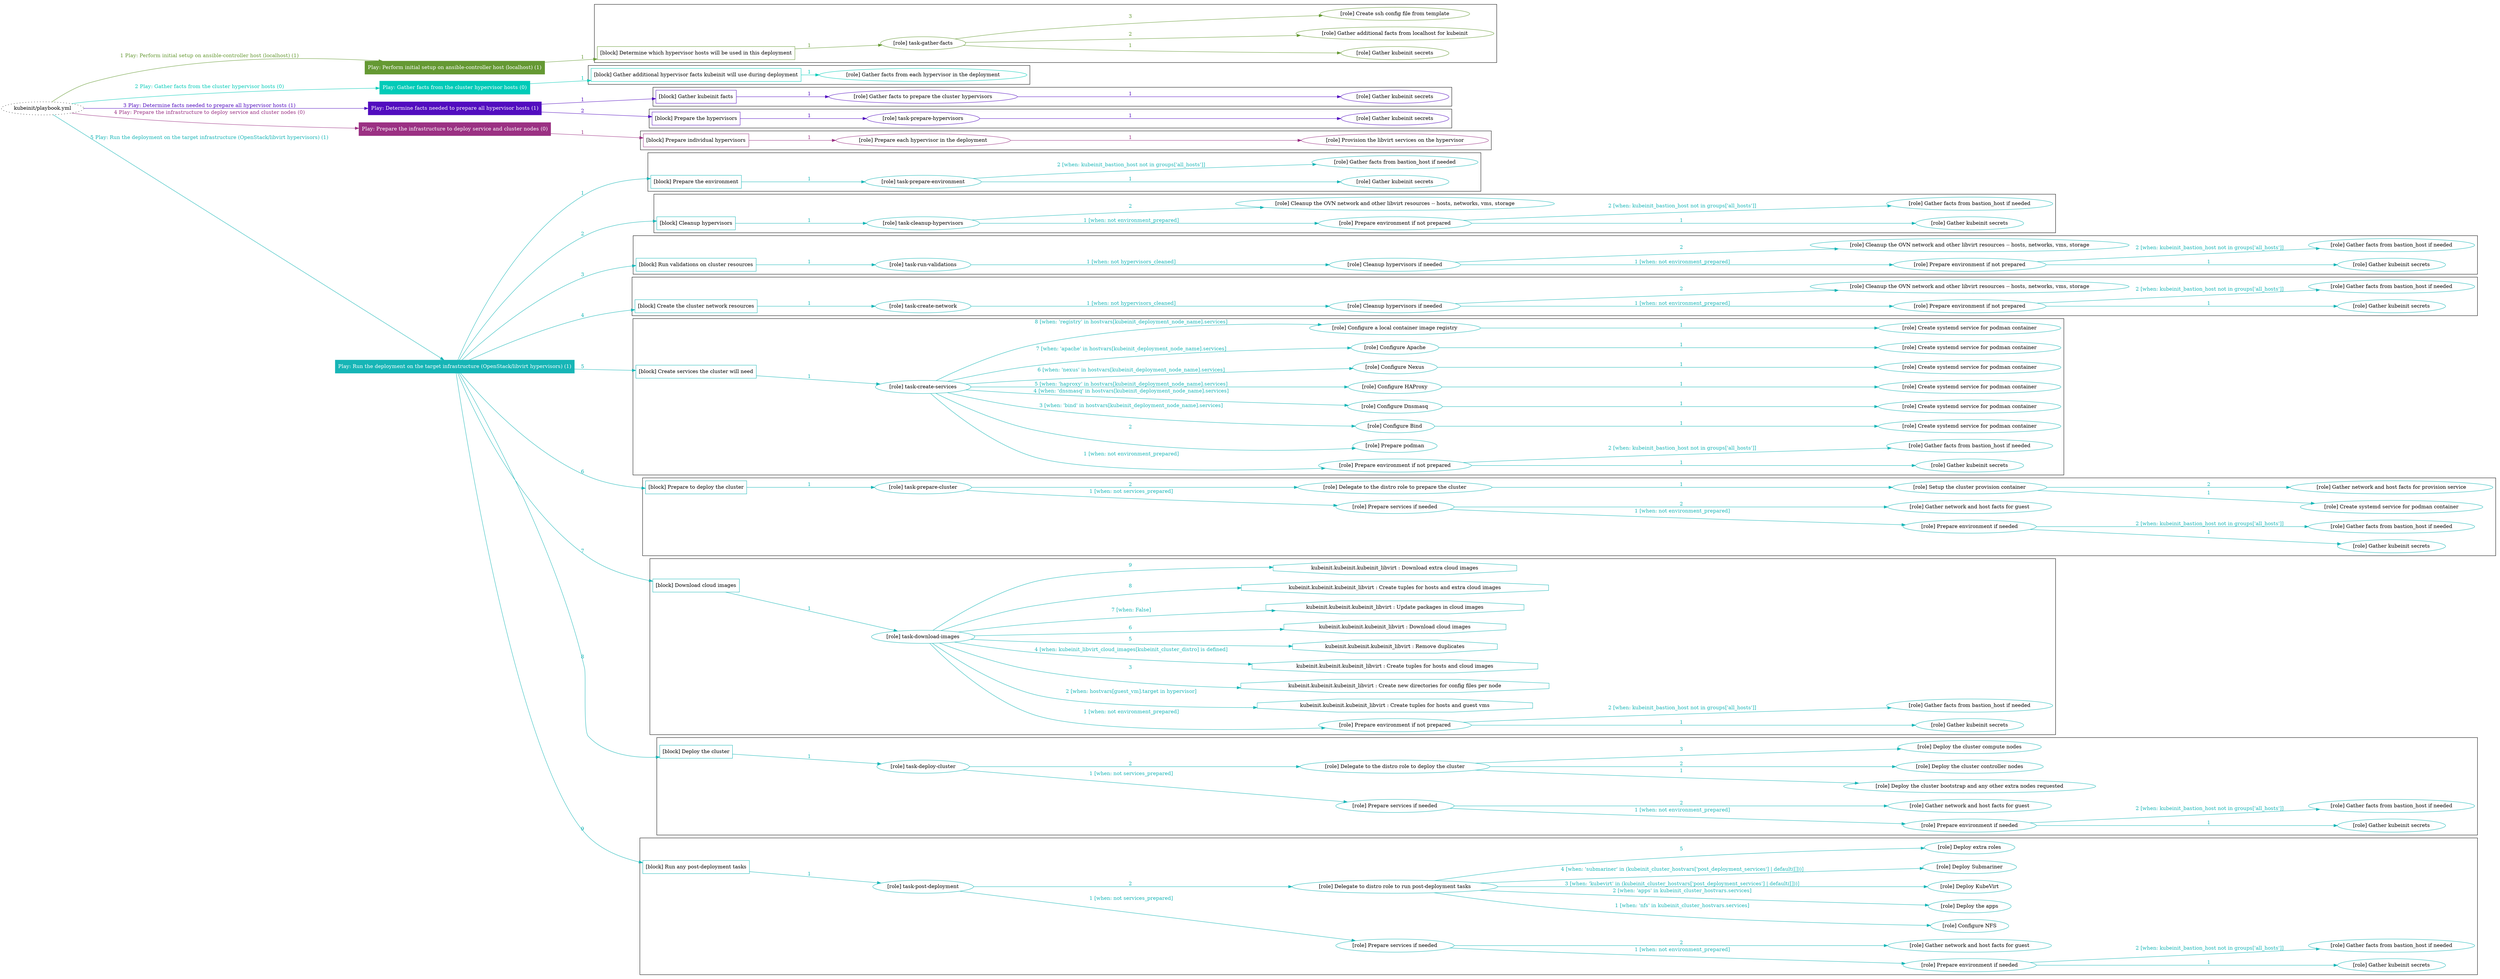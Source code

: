 digraph {
	graph [concentrate=true ordering=in rankdir=LR ratio=fill]
	edge [esep=5 sep=10]
	"kubeinit/playbook.yml" [URL="/home/runner/work/kubeinit/kubeinit/kubeinit/playbook.yml" id=playbook_29629e7f style=dotted]
	"kubeinit/playbook.yml" -> play_0d21a6cb [label="1 Play: Perform initial setup on ansible-controller host (localhost) (1)" color="#659933" fontcolor="#659933" id=edge_play_0d21a6cb labeltooltip="1 Play: Perform initial setup on ansible-controller host (localhost) (1)" tooltip="1 Play: Perform initial setup on ansible-controller host (localhost) (1)"]
	subgraph "Play: Perform initial setup on ansible-controller host (localhost) (1)" {
		play_0d21a6cb [label="Play: Perform initial setup on ansible-controller host (localhost) (1)" URL="/home/runner/work/kubeinit/kubeinit/kubeinit/playbook.yml" color="#659933" fontcolor="#ffffff" id=play_0d21a6cb shape=box style=filled tooltip=localhost]
		play_0d21a6cb -> block_92d5f995 [label=1 color="#659933" fontcolor="#659933" id=edge_block_92d5f995 labeltooltip=1 tooltip=1]
		subgraph cluster_block_92d5f995 {
			block_92d5f995 [label="[block] Determine which hypervisor hosts will be used in this deployment" URL="/home/runner/work/kubeinit/kubeinit/kubeinit/playbook.yml" color="#659933" id=block_92d5f995 labeltooltip="Determine which hypervisor hosts will be used in this deployment" shape=box tooltip="Determine which hypervisor hosts will be used in this deployment"]
			block_92d5f995 -> role_3c54712b [label="1 " color="#659933" fontcolor="#659933" id=edge_role_3c54712b labeltooltip="1 " tooltip="1 "]
			subgraph "task-gather-facts" {
				role_3c54712b [label="[role] task-gather-facts" URL="/home/runner/work/kubeinit/kubeinit/kubeinit/playbook.yml" color="#659933" id=role_3c54712b tooltip="task-gather-facts"]
				role_3c54712b -> role_e9216f87 [label="1 " color="#659933" fontcolor="#659933" id=edge_role_e9216f87 labeltooltip="1 " tooltip="1 "]
				subgraph "Gather kubeinit secrets" {
					role_e9216f87 [label="[role] Gather kubeinit secrets" URL="/home/runner/.ansible/collections/ansible_collections/kubeinit/kubeinit/roles/kubeinit_prepare/tasks/build_hypervisors_group.yml" color="#659933" id=role_e9216f87 tooltip="Gather kubeinit secrets"]
				}
				role_3c54712b -> role_a9526a7c [label="2 " color="#659933" fontcolor="#659933" id=edge_role_a9526a7c labeltooltip="2 " tooltip="2 "]
				subgraph "Gather additional facts from localhost for kubeinit" {
					role_a9526a7c [label="[role] Gather additional facts from localhost for kubeinit" URL="/home/runner/.ansible/collections/ansible_collections/kubeinit/kubeinit/roles/kubeinit_prepare/tasks/build_hypervisors_group.yml" color="#659933" id=role_a9526a7c tooltip="Gather additional facts from localhost for kubeinit"]
				}
				role_3c54712b -> role_539d806d [label="3 " color="#659933" fontcolor="#659933" id=edge_role_539d806d labeltooltip="3 " tooltip="3 "]
				subgraph "Create ssh config file from template" {
					role_539d806d [label="[role] Create ssh config file from template" URL="/home/runner/.ansible/collections/ansible_collections/kubeinit/kubeinit/roles/kubeinit_prepare/tasks/build_hypervisors_group.yml" color="#659933" id=role_539d806d tooltip="Create ssh config file from template"]
				}
			}
		}
	}
	"kubeinit/playbook.yml" -> play_e5ffdd87 [label="2 Play: Gather facts from the cluster hypervisor hosts (0)" color="#01cbb8" fontcolor="#01cbb8" id=edge_play_e5ffdd87 labeltooltip="2 Play: Gather facts from the cluster hypervisor hosts (0)" tooltip="2 Play: Gather facts from the cluster hypervisor hosts (0)"]
	subgraph "Play: Gather facts from the cluster hypervisor hosts (0)" {
		play_e5ffdd87 [label="Play: Gather facts from the cluster hypervisor hosts (0)" URL="/home/runner/work/kubeinit/kubeinit/kubeinit/playbook.yml" color="#01cbb8" fontcolor="#ffffff" id=play_e5ffdd87 shape=box style=filled tooltip="Play: Gather facts from the cluster hypervisor hosts (0)"]
		play_e5ffdd87 -> block_e1f89e70 [label=1 color="#01cbb8" fontcolor="#01cbb8" id=edge_block_e1f89e70 labeltooltip=1 tooltip=1]
		subgraph cluster_block_e1f89e70 {
			block_e1f89e70 [label="[block] Gather additional hypervisor facts kubeinit will use during deployment" URL="/home/runner/work/kubeinit/kubeinit/kubeinit/playbook.yml" color="#01cbb8" id=block_e1f89e70 labeltooltip="Gather additional hypervisor facts kubeinit will use during deployment" shape=box tooltip="Gather additional hypervisor facts kubeinit will use during deployment"]
			block_e1f89e70 -> role_598d7cc1 [label="1 " color="#01cbb8" fontcolor="#01cbb8" id=edge_role_598d7cc1 labeltooltip="1 " tooltip="1 "]
			subgraph "Gather facts from each hypervisor in the deployment" {
				role_598d7cc1 [label="[role] Gather facts from each hypervisor in the deployment" URL="/home/runner/work/kubeinit/kubeinit/kubeinit/playbook.yml" color="#01cbb8" id=role_598d7cc1 tooltip="Gather facts from each hypervisor in the deployment"]
			}
		}
	}
	"kubeinit/playbook.yml" -> play_f1ed30e7 [label="3 Play: Determine facts needed to prepare all hypervisor hosts (1)" color="#520dbf" fontcolor="#520dbf" id=edge_play_f1ed30e7 labeltooltip="3 Play: Determine facts needed to prepare all hypervisor hosts (1)" tooltip="3 Play: Determine facts needed to prepare all hypervisor hosts (1)"]
	subgraph "Play: Determine facts needed to prepare all hypervisor hosts (1)" {
		play_f1ed30e7 [label="Play: Determine facts needed to prepare all hypervisor hosts (1)" URL="/home/runner/work/kubeinit/kubeinit/kubeinit/playbook.yml" color="#520dbf" fontcolor="#ffffff" id=play_f1ed30e7 shape=box style=filled tooltip=localhost]
		play_f1ed30e7 -> block_8c74726a [label=1 color="#520dbf" fontcolor="#520dbf" id=edge_block_8c74726a labeltooltip=1 tooltip=1]
		subgraph cluster_block_8c74726a {
			block_8c74726a [label="[block] Gather kubeinit facts" URL="/home/runner/work/kubeinit/kubeinit/kubeinit/playbook.yml" color="#520dbf" id=block_8c74726a labeltooltip="Gather kubeinit facts" shape=box tooltip="Gather kubeinit facts"]
			block_8c74726a -> role_33e3956c [label="1 " color="#520dbf" fontcolor="#520dbf" id=edge_role_33e3956c labeltooltip="1 " tooltip="1 "]
			subgraph "Gather facts to prepare the cluster hypervisors" {
				role_33e3956c [label="[role] Gather facts to prepare the cluster hypervisors" URL="/home/runner/work/kubeinit/kubeinit/kubeinit/playbook.yml" color="#520dbf" id=role_33e3956c tooltip="Gather facts to prepare the cluster hypervisors"]
				role_33e3956c -> role_c76a01bf [label="1 " color="#520dbf" fontcolor="#520dbf" id=edge_role_c76a01bf labeltooltip="1 " tooltip="1 "]
				subgraph "Gather kubeinit secrets" {
					role_c76a01bf [label="[role] Gather kubeinit secrets" URL="/home/runner/.ansible/collections/ansible_collections/kubeinit/kubeinit/roles/kubeinit_prepare/tasks/gather_kubeinit_facts.yml" color="#520dbf" id=role_c76a01bf tooltip="Gather kubeinit secrets"]
				}
			}
		}
		play_f1ed30e7 -> block_58efc336 [label=2 color="#520dbf" fontcolor="#520dbf" id=edge_block_58efc336 labeltooltip=2 tooltip=2]
		subgraph cluster_block_58efc336 {
			block_58efc336 [label="[block] Prepare the hypervisors" URL="/home/runner/work/kubeinit/kubeinit/kubeinit/playbook.yml" color="#520dbf" id=block_58efc336 labeltooltip="Prepare the hypervisors" shape=box tooltip="Prepare the hypervisors"]
			block_58efc336 -> role_de1a248d [label="1 " color="#520dbf" fontcolor="#520dbf" id=edge_role_de1a248d labeltooltip="1 " tooltip="1 "]
			subgraph "task-prepare-hypervisors" {
				role_de1a248d [label="[role] task-prepare-hypervisors" URL="/home/runner/work/kubeinit/kubeinit/kubeinit/playbook.yml" color="#520dbf" id=role_de1a248d tooltip="task-prepare-hypervisors"]
				role_de1a248d -> role_f8163939 [label="1 " color="#520dbf" fontcolor="#520dbf" id=edge_role_f8163939 labeltooltip="1 " tooltip="1 "]
				subgraph "Gather kubeinit secrets" {
					role_f8163939 [label="[role] Gather kubeinit secrets" URL="/home/runner/.ansible/collections/ansible_collections/kubeinit/kubeinit/roles/kubeinit_prepare/tasks/gather_kubeinit_facts.yml" color="#520dbf" id=role_f8163939 tooltip="Gather kubeinit secrets"]
				}
			}
		}
	}
	"kubeinit/playbook.yml" -> play_dc618b41 [label="4 Play: Prepare the infrastructure to deploy service and cluster nodes (0)" color="#9b3183" fontcolor="#9b3183" id=edge_play_dc618b41 labeltooltip="4 Play: Prepare the infrastructure to deploy service and cluster nodes (0)" tooltip="4 Play: Prepare the infrastructure to deploy service and cluster nodes (0)"]
	subgraph "Play: Prepare the infrastructure to deploy service and cluster nodes (0)" {
		play_dc618b41 [label="Play: Prepare the infrastructure to deploy service and cluster nodes (0)" URL="/home/runner/work/kubeinit/kubeinit/kubeinit/playbook.yml" color="#9b3183" fontcolor="#ffffff" id=play_dc618b41 shape=box style=filled tooltip="Play: Prepare the infrastructure to deploy service and cluster nodes (0)"]
		play_dc618b41 -> block_2029b5b8 [label=1 color="#9b3183" fontcolor="#9b3183" id=edge_block_2029b5b8 labeltooltip=1 tooltip=1]
		subgraph cluster_block_2029b5b8 {
			block_2029b5b8 [label="[block] Prepare individual hypervisors" URL="/home/runner/work/kubeinit/kubeinit/kubeinit/playbook.yml" color="#9b3183" id=block_2029b5b8 labeltooltip="Prepare individual hypervisors" shape=box tooltip="Prepare individual hypervisors"]
			block_2029b5b8 -> role_7aae4025 [label="1 " color="#9b3183" fontcolor="#9b3183" id=edge_role_7aae4025 labeltooltip="1 " tooltip="1 "]
			subgraph "Prepare each hypervisor in the deployment" {
				role_7aae4025 [label="[role] Prepare each hypervisor in the deployment" URL="/home/runner/work/kubeinit/kubeinit/kubeinit/playbook.yml" color="#9b3183" id=role_7aae4025 tooltip="Prepare each hypervisor in the deployment"]
				role_7aae4025 -> role_7bb2f86d [label="1 " color="#9b3183" fontcolor="#9b3183" id=edge_role_7bb2f86d labeltooltip="1 " tooltip="1 "]
				subgraph "Provision the libvirt services on the hypervisor" {
					role_7bb2f86d [label="[role] Provision the libvirt services on the hypervisor" URL="/home/runner/.ansible/collections/ansible_collections/kubeinit/kubeinit/roles/kubeinit_prepare/tasks/prepare_hypervisor.yml" color="#9b3183" id=role_7bb2f86d tooltip="Provision the libvirt services on the hypervisor"]
				}
			}
		}
	}
	"kubeinit/playbook.yml" -> play_f732c67b [label="5 Play: Run the deployment on the target infrastructure (OpenStack/libvirt hypervisors) (1)" color="#16b5b6" fontcolor="#16b5b6" id=edge_play_f732c67b labeltooltip="5 Play: Run the deployment on the target infrastructure (OpenStack/libvirt hypervisors) (1)" tooltip="5 Play: Run the deployment on the target infrastructure (OpenStack/libvirt hypervisors) (1)"]
	subgraph "Play: Run the deployment on the target infrastructure (OpenStack/libvirt hypervisors) (1)" {
		play_f732c67b [label="Play: Run the deployment on the target infrastructure (OpenStack/libvirt hypervisors) (1)" URL="/home/runner/work/kubeinit/kubeinit/kubeinit/playbook.yml" color="#16b5b6" fontcolor="#ffffff" id=play_f732c67b shape=box style=filled tooltip=localhost]
		play_f732c67b -> block_db716fec [label=1 color="#16b5b6" fontcolor="#16b5b6" id=edge_block_db716fec labeltooltip=1 tooltip=1]
		subgraph cluster_block_db716fec {
			block_db716fec [label="[block] Prepare the environment" URL="/home/runner/work/kubeinit/kubeinit/kubeinit/playbook.yml" color="#16b5b6" id=block_db716fec labeltooltip="Prepare the environment" shape=box tooltip="Prepare the environment"]
			block_db716fec -> role_c0e4fa69 [label="1 " color="#16b5b6" fontcolor="#16b5b6" id=edge_role_c0e4fa69 labeltooltip="1 " tooltip="1 "]
			subgraph "task-prepare-environment" {
				role_c0e4fa69 [label="[role] task-prepare-environment" URL="/home/runner/work/kubeinit/kubeinit/kubeinit/playbook.yml" color="#16b5b6" id=role_c0e4fa69 tooltip="task-prepare-environment"]
				role_c0e4fa69 -> role_41159f53 [label="1 " color="#16b5b6" fontcolor="#16b5b6" id=edge_role_41159f53 labeltooltip="1 " tooltip="1 "]
				subgraph "Gather kubeinit secrets" {
					role_41159f53 [label="[role] Gather kubeinit secrets" URL="/home/runner/.ansible/collections/ansible_collections/kubeinit/kubeinit/roles/kubeinit_prepare/tasks/gather_kubeinit_facts.yml" color="#16b5b6" id=role_41159f53 tooltip="Gather kubeinit secrets"]
				}
				role_c0e4fa69 -> role_ad5552d9 [label="2 [when: kubeinit_bastion_host not in groups['all_hosts']]" color="#16b5b6" fontcolor="#16b5b6" id=edge_role_ad5552d9 labeltooltip="2 [when: kubeinit_bastion_host not in groups['all_hosts']]" tooltip="2 [when: kubeinit_bastion_host not in groups['all_hosts']]"]
				subgraph "Gather facts from bastion_host if needed" {
					role_ad5552d9 [label="[role] Gather facts from bastion_host if needed" URL="/home/runner/.ansible/collections/ansible_collections/kubeinit/kubeinit/roles/kubeinit_prepare/tasks/main.yml" color="#16b5b6" id=role_ad5552d9 tooltip="Gather facts from bastion_host if needed"]
				}
			}
		}
		play_f732c67b -> block_b94f9ddb [label=2 color="#16b5b6" fontcolor="#16b5b6" id=edge_block_b94f9ddb labeltooltip=2 tooltip=2]
		subgraph cluster_block_b94f9ddb {
			block_b94f9ddb [label="[block] Cleanup hypervisors" URL="/home/runner/work/kubeinit/kubeinit/kubeinit/playbook.yml" color="#16b5b6" id=block_b94f9ddb labeltooltip="Cleanup hypervisors" shape=box tooltip="Cleanup hypervisors"]
			block_b94f9ddb -> role_e893c3d6 [label="1 " color="#16b5b6" fontcolor="#16b5b6" id=edge_role_e893c3d6 labeltooltip="1 " tooltip="1 "]
			subgraph "task-cleanup-hypervisors" {
				role_e893c3d6 [label="[role] task-cleanup-hypervisors" URL="/home/runner/work/kubeinit/kubeinit/kubeinit/playbook.yml" color="#16b5b6" id=role_e893c3d6 tooltip="task-cleanup-hypervisors"]
				role_e893c3d6 -> role_dacad196 [label="1 [when: not environment_prepared]" color="#16b5b6" fontcolor="#16b5b6" id=edge_role_dacad196 labeltooltip="1 [when: not environment_prepared]" tooltip="1 [when: not environment_prepared]"]
				subgraph "Prepare environment if not prepared" {
					role_dacad196 [label="[role] Prepare environment if not prepared" URL="/home/runner/.ansible/collections/ansible_collections/kubeinit/kubeinit/roles/kubeinit_libvirt/tasks/cleanup_hypervisors.yml" color="#16b5b6" id=role_dacad196 tooltip="Prepare environment if not prepared"]
					role_dacad196 -> role_16be0173 [label="1 " color="#16b5b6" fontcolor="#16b5b6" id=edge_role_16be0173 labeltooltip="1 " tooltip="1 "]
					subgraph "Gather kubeinit secrets" {
						role_16be0173 [label="[role] Gather kubeinit secrets" URL="/home/runner/.ansible/collections/ansible_collections/kubeinit/kubeinit/roles/kubeinit_prepare/tasks/gather_kubeinit_facts.yml" color="#16b5b6" id=role_16be0173 tooltip="Gather kubeinit secrets"]
					}
					role_dacad196 -> role_ec33467f [label="2 [when: kubeinit_bastion_host not in groups['all_hosts']]" color="#16b5b6" fontcolor="#16b5b6" id=edge_role_ec33467f labeltooltip="2 [when: kubeinit_bastion_host not in groups['all_hosts']]" tooltip="2 [when: kubeinit_bastion_host not in groups['all_hosts']]"]
					subgraph "Gather facts from bastion_host if needed" {
						role_ec33467f [label="[role] Gather facts from bastion_host if needed" URL="/home/runner/.ansible/collections/ansible_collections/kubeinit/kubeinit/roles/kubeinit_prepare/tasks/main.yml" color="#16b5b6" id=role_ec33467f tooltip="Gather facts from bastion_host if needed"]
					}
				}
				role_e893c3d6 -> role_1ed9a08a [label="2 " color="#16b5b6" fontcolor="#16b5b6" id=edge_role_1ed9a08a labeltooltip="2 " tooltip="2 "]
				subgraph "Cleanup the OVN network and other libvirt resources -- hosts, networks, vms, storage" {
					role_1ed9a08a [label="[role] Cleanup the OVN network and other libvirt resources -- hosts, networks, vms, storage" URL="/home/runner/.ansible/collections/ansible_collections/kubeinit/kubeinit/roles/kubeinit_libvirt/tasks/cleanup_hypervisors.yml" color="#16b5b6" id=role_1ed9a08a tooltip="Cleanup the OVN network and other libvirt resources -- hosts, networks, vms, storage"]
				}
			}
		}
		play_f732c67b -> block_bf4388dc [label=3 color="#16b5b6" fontcolor="#16b5b6" id=edge_block_bf4388dc labeltooltip=3 tooltip=3]
		subgraph cluster_block_bf4388dc {
			block_bf4388dc [label="[block] Run validations on cluster resources" URL="/home/runner/work/kubeinit/kubeinit/kubeinit/playbook.yml" color="#16b5b6" id=block_bf4388dc labeltooltip="Run validations on cluster resources" shape=box tooltip="Run validations on cluster resources"]
			block_bf4388dc -> role_30d6d4d7 [label="1 " color="#16b5b6" fontcolor="#16b5b6" id=edge_role_30d6d4d7 labeltooltip="1 " tooltip="1 "]
			subgraph "task-run-validations" {
				role_30d6d4d7 [label="[role] task-run-validations" URL="/home/runner/work/kubeinit/kubeinit/kubeinit/playbook.yml" color="#16b5b6" id=role_30d6d4d7 tooltip="task-run-validations"]
				role_30d6d4d7 -> role_b10bfdb9 [label="1 [when: not hypervisors_cleaned]" color="#16b5b6" fontcolor="#16b5b6" id=edge_role_b10bfdb9 labeltooltip="1 [when: not hypervisors_cleaned]" tooltip="1 [when: not hypervisors_cleaned]"]
				subgraph "Cleanup hypervisors if needed" {
					role_b10bfdb9 [label="[role] Cleanup hypervisors if needed" URL="/home/runner/.ansible/collections/ansible_collections/kubeinit/kubeinit/roles/kubeinit_validations/tasks/main.yml" color="#16b5b6" id=role_b10bfdb9 tooltip="Cleanup hypervisors if needed"]
					role_b10bfdb9 -> role_cb429d16 [label="1 [when: not environment_prepared]" color="#16b5b6" fontcolor="#16b5b6" id=edge_role_cb429d16 labeltooltip="1 [when: not environment_prepared]" tooltip="1 [when: not environment_prepared]"]
					subgraph "Prepare environment if not prepared" {
						role_cb429d16 [label="[role] Prepare environment if not prepared" URL="/home/runner/.ansible/collections/ansible_collections/kubeinit/kubeinit/roles/kubeinit_libvirt/tasks/cleanup_hypervisors.yml" color="#16b5b6" id=role_cb429d16 tooltip="Prepare environment if not prepared"]
						role_cb429d16 -> role_8b94fda8 [label="1 " color="#16b5b6" fontcolor="#16b5b6" id=edge_role_8b94fda8 labeltooltip="1 " tooltip="1 "]
						subgraph "Gather kubeinit secrets" {
							role_8b94fda8 [label="[role] Gather kubeinit secrets" URL="/home/runner/.ansible/collections/ansible_collections/kubeinit/kubeinit/roles/kubeinit_prepare/tasks/gather_kubeinit_facts.yml" color="#16b5b6" id=role_8b94fda8 tooltip="Gather kubeinit secrets"]
						}
						role_cb429d16 -> role_2ee11bab [label="2 [when: kubeinit_bastion_host not in groups['all_hosts']]" color="#16b5b6" fontcolor="#16b5b6" id=edge_role_2ee11bab labeltooltip="2 [when: kubeinit_bastion_host not in groups['all_hosts']]" tooltip="2 [when: kubeinit_bastion_host not in groups['all_hosts']]"]
						subgraph "Gather facts from bastion_host if needed" {
							role_2ee11bab [label="[role] Gather facts from bastion_host if needed" URL="/home/runner/.ansible/collections/ansible_collections/kubeinit/kubeinit/roles/kubeinit_prepare/tasks/main.yml" color="#16b5b6" id=role_2ee11bab tooltip="Gather facts from bastion_host if needed"]
						}
					}
					role_b10bfdb9 -> role_abd88f79 [label="2 " color="#16b5b6" fontcolor="#16b5b6" id=edge_role_abd88f79 labeltooltip="2 " tooltip="2 "]
					subgraph "Cleanup the OVN network and other libvirt resources -- hosts, networks, vms, storage" {
						role_abd88f79 [label="[role] Cleanup the OVN network and other libvirt resources -- hosts, networks, vms, storage" URL="/home/runner/.ansible/collections/ansible_collections/kubeinit/kubeinit/roles/kubeinit_libvirt/tasks/cleanup_hypervisors.yml" color="#16b5b6" id=role_abd88f79 tooltip="Cleanup the OVN network and other libvirt resources -- hosts, networks, vms, storage"]
					}
				}
			}
		}
		play_f732c67b -> block_e2724a41 [label=4 color="#16b5b6" fontcolor="#16b5b6" id=edge_block_e2724a41 labeltooltip=4 tooltip=4]
		subgraph cluster_block_e2724a41 {
			block_e2724a41 [label="[block] Create the cluster network resources" URL="/home/runner/work/kubeinit/kubeinit/kubeinit/playbook.yml" color="#16b5b6" id=block_e2724a41 labeltooltip="Create the cluster network resources" shape=box tooltip="Create the cluster network resources"]
			block_e2724a41 -> role_e77efc31 [label="1 " color="#16b5b6" fontcolor="#16b5b6" id=edge_role_e77efc31 labeltooltip="1 " tooltip="1 "]
			subgraph "task-create-network" {
				role_e77efc31 [label="[role] task-create-network" URL="/home/runner/work/kubeinit/kubeinit/kubeinit/playbook.yml" color="#16b5b6" id=role_e77efc31 tooltip="task-create-network"]
				role_e77efc31 -> role_373f6507 [label="1 [when: not hypervisors_cleaned]" color="#16b5b6" fontcolor="#16b5b6" id=edge_role_373f6507 labeltooltip="1 [when: not hypervisors_cleaned]" tooltip="1 [when: not hypervisors_cleaned]"]
				subgraph "Cleanup hypervisors if needed" {
					role_373f6507 [label="[role] Cleanup hypervisors if needed" URL="/home/runner/.ansible/collections/ansible_collections/kubeinit/kubeinit/roles/kubeinit_libvirt/tasks/create_network.yml" color="#16b5b6" id=role_373f6507 tooltip="Cleanup hypervisors if needed"]
					role_373f6507 -> role_6b6b5c31 [label="1 [when: not environment_prepared]" color="#16b5b6" fontcolor="#16b5b6" id=edge_role_6b6b5c31 labeltooltip="1 [when: not environment_prepared]" tooltip="1 [when: not environment_prepared]"]
					subgraph "Prepare environment if not prepared" {
						role_6b6b5c31 [label="[role] Prepare environment if not prepared" URL="/home/runner/.ansible/collections/ansible_collections/kubeinit/kubeinit/roles/kubeinit_libvirt/tasks/cleanup_hypervisors.yml" color="#16b5b6" id=role_6b6b5c31 tooltip="Prepare environment if not prepared"]
						role_6b6b5c31 -> role_e0cfcd8e [label="1 " color="#16b5b6" fontcolor="#16b5b6" id=edge_role_e0cfcd8e labeltooltip="1 " tooltip="1 "]
						subgraph "Gather kubeinit secrets" {
							role_e0cfcd8e [label="[role] Gather kubeinit secrets" URL="/home/runner/.ansible/collections/ansible_collections/kubeinit/kubeinit/roles/kubeinit_prepare/tasks/gather_kubeinit_facts.yml" color="#16b5b6" id=role_e0cfcd8e tooltip="Gather kubeinit secrets"]
						}
						role_6b6b5c31 -> role_6479adc1 [label="2 [when: kubeinit_bastion_host not in groups['all_hosts']]" color="#16b5b6" fontcolor="#16b5b6" id=edge_role_6479adc1 labeltooltip="2 [when: kubeinit_bastion_host not in groups['all_hosts']]" tooltip="2 [when: kubeinit_bastion_host not in groups['all_hosts']]"]
						subgraph "Gather facts from bastion_host if needed" {
							role_6479adc1 [label="[role] Gather facts from bastion_host if needed" URL="/home/runner/.ansible/collections/ansible_collections/kubeinit/kubeinit/roles/kubeinit_prepare/tasks/main.yml" color="#16b5b6" id=role_6479adc1 tooltip="Gather facts from bastion_host if needed"]
						}
					}
					role_373f6507 -> role_f58ea404 [label="2 " color="#16b5b6" fontcolor="#16b5b6" id=edge_role_f58ea404 labeltooltip="2 " tooltip="2 "]
					subgraph "Cleanup the OVN network and other libvirt resources -- hosts, networks, vms, storage" {
						role_f58ea404 [label="[role] Cleanup the OVN network and other libvirt resources -- hosts, networks, vms, storage" URL="/home/runner/.ansible/collections/ansible_collections/kubeinit/kubeinit/roles/kubeinit_libvirt/tasks/cleanup_hypervisors.yml" color="#16b5b6" id=role_f58ea404 tooltip="Cleanup the OVN network and other libvirt resources -- hosts, networks, vms, storage"]
					}
				}
			}
		}
		play_f732c67b -> block_3eca76ab [label=5 color="#16b5b6" fontcolor="#16b5b6" id=edge_block_3eca76ab labeltooltip=5 tooltip=5]
		subgraph cluster_block_3eca76ab {
			block_3eca76ab [label="[block] Create services the cluster will need" URL="/home/runner/work/kubeinit/kubeinit/kubeinit/playbook.yml" color="#16b5b6" id=block_3eca76ab labeltooltip="Create services the cluster will need" shape=box tooltip="Create services the cluster will need"]
			block_3eca76ab -> role_07c8c410 [label="1 " color="#16b5b6" fontcolor="#16b5b6" id=edge_role_07c8c410 labeltooltip="1 " tooltip="1 "]
			subgraph "task-create-services" {
				role_07c8c410 [label="[role] task-create-services" URL="/home/runner/work/kubeinit/kubeinit/kubeinit/playbook.yml" color="#16b5b6" id=role_07c8c410 tooltip="task-create-services"]
				role_07c8c410 -> role_b4d917af [label="1 [when: not environment_prepared]" color="#16b5b6" fontcolor="#16b5b6" id=edge_role_b4d917af labeltooltip="1 [when: not environment_prepared]" tooltip="1 [when: not environment_prepared]"]
				subgraph "Prepare environment if not prepared" {
					role_b4d917af [label="[role] Prepare environment if not prepared" URL="/home/runner/.ansible/collections/ansible_collections/kubeinit/kubeinit/roles/kubeinit_services/tasks/main.yml" color="#16b5b6" id=role_b4d917af tooltip="Prepare environment if not prepared"]
					role_b4d917af -> role_0efa9930 [label="1 " color="#16b5b6" fontcolor="#16b5b6" id=edge_role_0efa9930 labeltooltip="1 " tooltip="1 "]
					subgraph "Gather kubeinit secrets" {
						role_0efa9930 [label="[role] Gather kubeinit secrets" URL="/home/runner/.ansible/collections/ansible_collections/kubeinit/kubeinit/roles/kubeinit_prepare/tasks/gather_kubeinit_facts.yml" color="#16b5b6" id=role_0efa9930 tooltip="Gather kubeinit secrets"]
					}
					role_b4d917af -> role_fc8889ac [label="2 [when: kubeinit_bastion_host not in groups['all_hosts']]" color="#16b5b6" fontcolor="#16b5b6" id=edge_role_fc8889ac labeltooltip="2 [when: kubeinit_bastion_host not in groups['all_hosts']]" tooltip="2 [when: kubeinit_bastion_host not in groups['all_hosts']]"]
					subgraph "Gather facts from bastion_host if needed" {
						role_fc8889ac [label="[role] Gather facts from bastion_host if needed" URL="/home/runner/.ansible/collections/ansible_collections/kubeinit/kubeinit/roles/kubeinit_prepare/tasks/main.yml" color="#16b5b6" id=role_fc8889ac tooltip="Gather facts from bastion_host if needed"]
					}
				}
				role_07c8c410 -> role_a5230213 [label="2 " color="#16b5b6" fontcolor="#16b5b6" id=edge_role_a5230213 labeltooltip="2 " tooltip="2 "]
				subgraph "Prepare podman" {
					role_a5230213 [label="[role] Prepare podman" URL="/home/runner/.ansible/collections/ansible_collections/kubeinit/kubeinit/roles/kubeinit_services/tasks/00_create_service_pod.yml" color="#16b5b6" id=role_a5230213 tooltip="Prepare podman"]
				}
				role_07c8c410 -> role_beb30731 [label="3 [when: 'bind' in hostvars[kubeinit_deployment_node_name].services]" color="#16b5b6" fontcolor="#16b5b6" id=edge_role_beb30731 labeltooltip="3 [when: 'bind' in hostvars[kubeinit_deployment_node_name].services]" tooltip="3 [when: 'bind' in hostvars[kubeinit_deployment_node_name].services]"]
				subgraph "Configure Bind" {
					role_beb30731 [label="[role] Configure Bind" URL="/home/runner/.ansible/collections/ansible_collections/kubeinit/kubeinit/roles/kubeinit_services/tasks/start_services_containers.yml" color="#16b5b6" id=role_beb30731 tooltip="Configure Bind"]
					role_beb30731 -> role_6779dcf9 [label="1 " color="#16b5b6" fontcolor="#16b5b6" id=edge_role_6779dcf9 labeltooltip="1 " tooltip="1 "]
					subgraph "Create systemd service for podman container" {
						role_6779dcf9 [label="[role] Create systemd service for podman container" URL="/home/runner/.ansible/collections/ansible_collections/kubeinit/kubeinit/roles/kubeinit_bind/tasks/main.yml" color="#16b5b6" id=role_6779dcf9 tooltip="Create systemd service for podman container"]
					}
				}
				role_07c8c410 -> role_0976e7c5 [label="4 [when: 'dnsmasq' in hostvars[kubeinit_deployment_node_name].services]" color="#16b5b6" fontcolor="#16b5b6" id=edge_role_0976e7c5 labeltooltip="4 [when: 'dnsmasq' in hostvars[kubeinit_deployment_node_name].services]" tooltip="4 [when: 'dnsmasq' in hostvars[kubeinit_deployment_node_name].services]"]
				subgraph "Configure Dnsmasq" {
					role_0976e7c5 [label="[role] Configure Dnsmasq" URL="/home/runner/.ansible/collections/ansible_collections/kubeinit/kubeinit/roles/kubeinit_services/tasks/start_services_containers.yml" color="#16b5b6" id=role_0976e7c5 tooltip="Configure Dnsmasq"]
					role_0976e7c5 -> role_f35feba6 [label="1 " color="#16b5b6" fontcolor="#16b5b6" id=edge_role_f35feba6 labeltooltip="1 " tooltip="1 "]
					subgraph "Create systemd service for podman container" {
						role_f35feba6 [label="[role] Create systemd service for podman container" URL="/home/runner/.ansible/collections/ansible_collections/kubeinit/kubeinit/roles/kubeinit_dnsmasq/tasks/main.yml" color="#16b5b6" id=role_f35feba6 tooltip="Create systemd service for podman container"]
					}
				}
				role_07c8c410 -> role_b920e003 [label="5 [when: 'haproxy' in hostvars[kubeinit_deployment_node_name].services]" color="#16b5b6" fontcolor="#16b5b6" id=edge_role_b920e003 labeltooltip="5 [when: 'haproxy' in hostvars[kubeinit_deployment_node_name].services]" tooltip="5 [when: 'haproxy' in hostvars[kubeinit_deployment_node_name].services]"]
				subgraph "Configure HAProxy" {
					role_b920e003 [label="[role] Configure HAProxy" URL="/home/runner/.ansible/collections/ansible_collections/kubeinit/kubeinit/roles/kubeinit_services/tasks/start_services_containers.yml" color="#16b5b6" id=role_b920e003 tooltip="Configure HAProxy"]
					role_b920e003 -> role_eb4bee6e [label="1 " color="#16b5b6" fontcolor="#16b5b6" id=edge_role_eb4bee6e labeltooltip="1 " tooltip="1 "]
					subgraph "Create systemd service for podman container" {
						role_eb4bee6e [label="[role] Create systemd service for podman container" URL="/home/runner/.ansible/collections/ansible_collections/kubeinit/kubeinit/roles/kubeinit_haproxy/tasks/main.yml" color="#16b5b6" id=role_eb4bee6e tooltip="Create systemd service for podman container"]
					}
				}
				role_07c8c410 -> role_6224d4c1 [label="6 [when: 'nexus' in hostvars[kubeinit_deployment_node_name].services]" color="#16b5b6" fontcolor="#16b5b6" id=edge_role_6224d4c1 labeltooltip="6 [when: 'nexus' in hostvars[kubeinit_deployment_node_name].services]" tooltip="6 [when: 'nexus' in hostvars[kubeinit_deployment_node_name].services]"]
				subgraph "Configure Nexus" {
					role_6224d4c1 [label="[role] Configure Nexus" URL="/home/runner/.ansible/collections/ansible_collections/kubeinit/kubeinit/roles/kubeinit_services/tasks/start_services_containers.yml" color="#16b5b6" id=role_6224d4c1 tooltip="Configure Nexus"]
					role_6224d4c1 -> role_51b6e6f4 [label="1 " color="#16b5b6" fontcolor="#16b5b6" id=edge_role_51b6e6f4 labeltooltip="1 " tooltip="1 "]
					subgraph "Create systemd service for podman container" {
						role_51b6e6f4 [label="[role] Create systemd service for podman container" URL="/home/runner/.ansible/collections/ansible_collections/kubeinit/kubeinit/roles/kubeinit_nexus/tasks/main.yml" color="#16b5b6" id=role_51b6e6f4 tooltip="Create systemd service for podman container"]
					}
				}
				role_07c8c410 -> role_03d60533 [label="7 [when: 'apache' in hostvars[kubeinit_deployment_node_name].services]" color="#16b5b6" fontcolor="#16b5b6" id=edge_role_03d60533 labeltooltip="7 [when: 'apache' in hostvars[kubeinit_deployment_node_name].services]" tooltip="7 [when: 'apache' in hostvars[kubeinit_deployment_node_name].services]"]
				subgraph "Configure Apache" {
					role_03d60533 [label="[role] Configure Apache" URL="/home/runner/.ansible/collections/ansible_collections/kubeinit/kubeinit/roles/kubeinit_services/tasks/start_services_containers.yml" color="#16b5b6" id=role_03d60533 tooltip="Configure Apache"]
					role_03d60533 -> role_6d455ae5 [label="1 " color="#16b5b6" fontcolor="#16b5b6" id=edge_role_6d455ae5 labeltooltip="1 " tooltip="1 "]
					subgraph "Create systemd service for podman container" {
						role_6d455ae5 [label="[role] Create systemd service for podman container" URL="/home/runner/.ansible/collections/ansible_collections/kubeinit/kubeinit/roles/kubeinit_apache/tasks/main.yml" color="#16b5b6" id=role_6d455ae5 tooltip="Create systemd service for podman container"]
					}
				}
				role_07c8c410 -> role_c8fea236 [label="8 [when: 'registry' in hostvars[kubeinit_deployment_node_name].services]" color="#16b5b6" fontcolor="#16b5b6" id=edge_role_c8fea236 labeltooltip="8 [when: 'registry' in hostvars[kubeinit_deployment_node_name].services]" tooltip="8 [when: 'registry' in hostvars[kubeinit_deployment_node_name].services]"]
				subgraph "Configure a local container image registry" {
					role_c8fea236 [label="[role] Configure a local container image registry" URL="/home/runner/.ansible/collections/ansible_collections/kubeinit/kubeinit/roles/kubeinit_services/tasks/start_services_containers.yml" color="#16b5b6" id=role_c8fea236 tooltip="Configure a local container image registry"]
					role_c8fea236 -> role_45154f10 [label="1 " color="#16b5b6" fontcolor="#16b5b6" id=edge_role_45154f10 labeltooltip="1 " tooltip="1 "]
					subgraph "Create systemd service for podman container" {
						role_45154f10 [label="[role] Create systemd service for podman container" URL="/home/runner/.ansible/collections/ansible_collections/kubeinit/kubeinit/roles/kubeinit_registry/tasks/main.yml" color="#16b5b6" id=role_45154f10 tooltip="Create systemd service for podman container"]
					}
				}
			}
		}
		play_f732c67b -> block_def4481b [label=6 color="#16b5b6" fontcolor="#16b5b6" id=edge_block_def4481b labeltooltip=6 tooltip=6]
		subgraph cluster_block_def4481b {
			block_def4481b [label="[block] Prepare to deploy the cluster" URL="/home/runner/work/kubeinit/kubeinit/kubeinit/playbook.yml" color="#16b5b6" id=block_def4481b labeltooltip="Prepare to deploy the cluster" shape=box tooltip="Prepare to deploy the cluster"]
			block_def4481b -> role_b8d2602c [label="1 " color="#16b5b6" fontcolor="#16b5b6" id=edge_role_b8d2602c labeltooltip="1 " tooltip="1 "]
			subgraph "task-prepare-cluster" {
				role_b8d2602c [label="[role] task-prepare-cluster" URL="/home/runner/work/kubeinit/kubeinit/kubeinit/playbook.yml" color="#16b5b6" id=role_b8d2602c tooltip="task-prepare-cluster"]
				role_b8d2602c -> role_d1d0e4f6 [label="1 [when: not services_prepared]" color="#16b5b6" fontcolor="#16b5b6" id=edge_role_d1d0e4f6 labeltooltip="1 [when: not services_prepared]" tooltip="1 [when: not services_prepared]"]
				subgraph "Prepare services if needed" {
					role_d1d0e4f6 [label="[role] Prepare services if needed" URL="/home/runner/.ansible/collections/ansible_collections/kubeinit/kubeinit/roles/kubeinit_prepare/tasks/prepare_cluster.yml" color="#16b5b6" id=role_d1d0e4f6 tooltip="Prepare services if needed"]
					role_d1d0e4f6 -> role_34031668 [label="1 [when: not environment_prepared]" color="#16b5b6" fontcolor="#16b5b6" id=edge_role_34031668 labeltooltip="1 [when: not environment_prepared]" tooltip="1 [when: not environment_prepared]"]
					subgraph "Prepare environment if needed" {
						role_34031668 [label="[role] Prepare environment if needed" URL="/home/runner/.ansible/collections/ansible_collections/kubeinit/kubeinit/roles/kubeinit_services/tasks/prepare_services.yml" color="#16b5b6" id=role_34031668 tooltip="Prepare environment if needed"]
						role_34031668 -> role_dd2e4449 [label="1 " color="#16b5b6" fontcolor="#16b5b6" id=edge_role_dd2e4449 labeltooltip="1 " tooltip="1 "]
						subgraph "Gather kubeinit secrets" {
							role_dd2e4449 [label="[role] Gather kubeinit secrets" URL="/home/runner/.ansible/collections/ansible_collections/kubeinit/kubeinit/roles/kubeinit_prepare/tasks/gather_kubeinit_facts.yml" color="#16b5b6" id=role_dd2e4449 tooltip="Gather kubeinit secrets"]
						}
						role_34031668 -> role_0718f16d [label="2 [when: kubeinit_bastion_host not in groups['all_hosts']]" color="#16b5b6" fontcolor="#16b5b6" id=edge_role_0718f16d labeltooltip="2 [when: kubeinit_bastion_host not in groups['all_hosts']]" tooltip="2 [when: kubeinit_bastion_host not in groups['all_hosts']]"]
						subgraph "Gather facts from bastion_host if needed" {
							role_0718f16d [label="[role] Gather facts from bastion_host if needed" URL="/home/runner/.ansible/collections/ansible_collections/kubeinit/kubeinit/roles/kubeinit_prepare/tasks/main.yml" color="#16b5b6" id=role_0718f16d tooltip="Gather facts from bastion_host if needed"]
						}
					}
					role_d1d0e4f6 -> role_d77c85a9 [label="2 " color="#16b5b6" fontcolor="#16b5b6" id=edge_role_d77c85a9 labeltooltip="2 " tooltip="2 "]
					subgraph "Gather network and host facts for guest" {
						role_d77c85a9 [label="[role] Gather network and host facts for guest" URL="/home/runner/.ansible/collections/ansible_collections/kubeinit/kubeinit/roles/kubeinit_services/tasks/prepare_services.yml" color="#16b5b6" id=role_d77c85a9 tooltip="Gather network and host facts for guest"]
					}
				}
				role_b8d2602c -> role_a215a763 [label="2 " color="#16b5b6" fontcolor="#16b5b6" id=edge_role_a215a763 labeltooltip="2 " tooltip="2 "]
				subgraph "Delegate to the distro role to prepare the cluster" {
					role_a215a763 [label="[role] Delegate to the distro role to prepare the cluster" URL="/home/runner/.ansible/collections/ansible_collections/kubeinit/kubeinit/roles/kubeinit_prepare/tasks/prepare_cluster.yml" color="#16b5b6" id=role_a215a763 tooltip="Delegate to the distro role to prepare the cluster"]
					role_a215a763 -> role_0f2546dd [label="1 " color="#16b5b6" fontcolor="#16b5b6" id=edge_role_0f2546dd labeltooltip="1 " tooltip="1 "]
					subgraph "Setup the cluster provision container" {
						role_0f2546dd [label="[role] Setup the cluster provision container" URL="/home/runner/.ansible/collections/ansible_collections/kubeinit/kubeinit/roles/kubeinit_openshift/tasks/prepare_cluster.yml" color="#16b5b6" id=role_0f2546dd tooltip="Setup the cluster provision container"]
						role_0f2546dd -> role_aa10f8f6 [label="1 " color="#16b5b6" fontcolor="#16b5b6" id=edge_role_aa10f8f6 labeltooltip="1 " tooltip="1 "]
						subgraph "Create systemd service for podman container" {
							role_aa10f8f6 [label="[role] Create systemd service for podman container" URL="/home/runner/.ansible/collections/ansible_collections/kubeinit/kubeinit/roles/kubeinit_services/tasks/create_provision_container.yml" color="#16b5b6" id=role_aa10f8f6 tooltip="Create systemd service for podman container"]
						}
						role_0f2546dd -> role_dc98e9e8 [label="2 " color="#16b5b6" fontcolor="#16b5b6" id=edge_role_dc98e9e8 labeltooltip="2 " tooltip="2 "]
						subgraph "Gather network and host facts for provision service" {
							role_dc98e9e8 [label="[role] Gather network and host facts for provision service" URL="/home/runner/.ansible/collections/ansible_collections/kubeinit/kubeinit/roles/kubeinit_services/tasks/create_provision_container.yml" color="#16b5b6" id=role_dc98e9e8 tooltip="Gather network and host facts for provision service"]
						}
					}
				}
			}
		}
		play_f732c67b -> block_f5eaa3e6 [label=7 color="#16b5b6" fontcolor="#16b5b6" id=edge_block_f5eaa3e6 labeltooltip=7 tooltip=7]
		subgraph cluster_block_f5eaa3e6 {
			block_f5eaa3e6 [label="[block] Download cloud images" URL="/home/runner/work/kubeinit/kubeinit/kubeinit/playbook.yml" color="#16b5b6" id=block_f5eaa3e6 labeltooltip="Download cloud images" shape=box tooltip="Download cloud images"]
			block_f5eaa3e6 -> role_fd9f39e2 [label="1 " color="#16b5b6" fontcolor="#16b5b6" id=edge_role_fd9f39e2 labeltooltip="1 " tooltip="1 "]
			subgraph "task-download-images" {
				role_fd9f39e2 [label="[role] task-download-images" URL="/home/runner/work/kubeinit/kubeinit/kubeinit/playbook.yml" color="#16b5b6" id=role_fd9f39e2 tooltip="task-download-images"]
				role_fd9f39e2 -> role_2aa3a643 [label="1 [when: not environment_prepared]" color="#16b5b6" fontcolor="#16b5b6" id=edge_role_2aa3a643 labeltooltip="1 [when: not environment_prepared]" tooltip="1 [when: not environment_prepared]"]
				subgraph "Prepare environment if not prepared" {
					role_2aa3a643 [label="[role] Prepare environment if not prepared" URL="/home/runner/.ansible/collections/ansible_collections/kubeinit/kubeinit/roles/kubeinit_libvirt/tasks/download_cloud_images.yml" color="#16b5b6" id=role_2aa3a643 tooltip="Prepare environment if not prepared"]
					role_2aa3a643 -> role_243eb50c [label="1 " color="#16b5b6" fontcolor="#16b5b6" id=edge_role_243eb50c labeltooltip="1 " tooltip="1 "]
					subgraph "Gather kubeinit secrets" {
						role_243eb50c [label="[role] Gather kubeinit secrets" URL="/home/runner/.ansible/collections/ansible_collections/kubeinit/kubeinit/roles/kubeinit_prepare/tasks/gather_kubeinit_facts.yml" color="#16b5b6" id=role_243eb50c tooltip="Gather kubeinit secrets"]
					}
					role_2aa3a643 -> role_ec4ed465 [label="2 [when: kubeinit_bastion_host not in groups['all_hosts']]" color="#16b5b6" fontcolor="#16b5b6" id=edge_role_ec4ed465 labeltooltip="2 [when: kubeinit_bastion_host not in groups['all_hosts']]" tooltip="2 [when: kubeinit_bastion_host not in groups['all_hosts']]"]
					subgraph "Gather facts from bastion_host if needed" {
						role_ec4ed465 [label="[role] Gather facts from bastion_host if needed" URL="/home/runner/.ansible/collections/ansible_collections/kubeinit/kubeinit/roles/kubeinit_prepare/tasks/main.yml" color="#16b5b6" id=role_ec4ed465 tooltip="Gather facts from bastion_host if needed"]
					}
				}
				task_f036ca06 [label="kubeinit.kubeinit.kubeinit_libvirt : Create tuples for hosts and guest vms" URL="/home/runner/.ansible/collections/ansible_collections/kubeinit/kubeinit/roles/kubeinit_libvirt/tasks/download_cloud_images.yml" color="#16b5b6" id=task_f036ca06 shape=octagon tooltip="kubeinit.kubeinit.kubeinit_libvirt : Create tuples for hosts and guest vms"]
				role_fd9f39e2 -> task_f036ca06 [label="2 [when: hostvars[guest_vm].target in hypervisor]" color="#16b5b6" fontcolor="#16b5b6" id=edge_task_f036ca06 labeltooltip="2 [when: hostvars[guest_vm].target in hypervisor]" tooltip="2 [when: hostvars[guest_vm].target in hypervisor]"]
				task_c3b218cc [label="kubeinit.kubeinit.kubeinit_libvirt : Create new directories for config files per node" URL="/home/runner/.ansible/collections/ansible_collections/kubeinit/kubeinit/roles/kubeinit_libvirt/tasks/download_cloud_images.yml" color="#16b5b6" id=task_c3b218cc shape=octagon tooltip="kubeinit.kubeinit.kubeinit_libvirt : Create new directories for config files per node"]
				role_fd9f39e2 -> task_c3b218cc [label="3 " color="#16b5b6" fontcolor="#16b5b6" id=edge_task_c3b218cc labeltooltip="3 " tooltip="3 "]
				task_a607d891 [label="kubeinit.kubeinit.kubeinit_libvirt : Create tuples for hosts and cloud images" URL="/home/runner/.ansible/collections/ansible_collections/kubeinit/kubeinit/roles/kubeinit_libvirt/tasks/download_cloud_images.yml" color="#16b5b6" id=task_a607d891 shape=octagon tooltip="kubeinit.kubeinit.kubeinit_libvirt : Create tuples for hosts and cloud images"]
				role_fd9f39e2 -> task_a607d891 [label="4 [when: kubeinit_libvirt_cloud_images[kubeinit_cluster_distro] is defined]" color="#16b5b6" fontcolor="#16b5b6" id=edge_task_a607d891 labeltooltip="4 [when: kubeinit_libvirt_cloud_images[kubeinit_cluster_distro] is defined]" tooltip="4 [when: kubeinit_libvirt_cloud_images[kubeinit_cluster_distro] is defined]"]
				task_5a916a5e [label="kubeinit.kubeinit.kubeinit_libvirt : Remove duplicates" URL="/home/runner/.ansible/collections/ansible_collections/kubeinit/kubeinit/roles/kubeinit_libvirt/tasks/download_cloud_images.yml" color="#16b5b6" id=task_5a916a5e shape=octagon tooltip="kubeinit.kubeinit.kubeinit_libvirt : Remove duplicates"]
				role_fd9f39e2 -> task_5a916a5e [label="5 " color="#16b5b6" fontcolor="#16b5b6" id=edge_task_5a916a5e labeltooltip="5 " tooltip="5 "]
				task_3461faf9 [label="kubeinit.kubeinit.kubeinit_libvirt : Download cloud images" URL="/home/runner/.ansible/collections/ansible_collections/kubeinit/kubeinit/roles/kubeinit_libvirt/tasks/download_cloud_images.yml" color="#16b5b6" id=task_3461faf9 shape=octagon tooltip="kubeinit.kubeinit.kubeinit_libvirt : Download cloud images"]
				role_fd9f39e2 -> task_3461faf9 [label="6 " color="#16b5b6" fontcolor="#16b5b6" id=edge_task_3461faf9 labeltooltip="6 " tooltip="6 "]
				task_8d4fa5d8 [label="kubeinit.kubeinit.kubeinit_libvirt : Update packages in cloud images" URL="/home/runner/.ansible/collections/ansible_collections/kubeinit/kubeinit/roles/kubeinit_libvirt/tasks/download_cloud_images.yml" color="#16b5b6" id=task_8d4fa5d8 shape=octagon tooltip="kubeinit.kubeinit.kubeinit_libvirt : Update packages in cloud images"]
				role_fd9f39e2 -> task_8d4fa5d8 [label="7 [when: False]" color="#16b5b6" fontcolor="#16b5b6" id=edge_task_8d4fa5d8 labeltooltip="7 [when: False]" tooltip="7 [when: False]"]
				task_10afe83e [label="kubeinit.kubeinit.kubeinit_libvirt : Create tuples for hosts and extra cloud images" URL="/home/runner/.ansible/collections/ansible_collections/kubeinit/kubeinit/roles/kubeinit_libvirt/tasks/download_cloud_images.yml" color="#16b5b6" id=task_10afe83e shape=octagon tooltip="kubeinit.kubeinit.kubeinit_libvirt : Create tuples for hosts and extra cloud images"]
				role_fd9f39e2 -> task_10afe83e [label="8 " color="#16b5b6" fontcolor="#16b5b6" id=edge_task_10afe83e labeltooltip="8 " tooltip="8 "]
				task_ccf66ea4 [label="kubeinit.kubeinit.kubeinit_libvirt : Download extra cloud images" URL="/home/runner/.ansible/collections/ansible_collections/kubeinit/kubeinit/roles/kubeinit_libvirt/tasks/download_cloud_images.yml" color="#16b5b6" id=task_ccf66ea4 shape=octagon tooltip="kubeinit.kubeinit.kubeinit_libvirt : Download extra cloud images"]
				role_fd9f39e2 -> task_ccf66ea4 [label="9 " color="#16b5b6" fontcolor="#16b5b6" id=edge_task_ccf66ea4 labeltooltip="9 " tooltip="9 "]
			}
		}
		play_f732c67b -> block_d5c6583e [label=8 color="#16b5b6" fontcolor="#16b5b6" id=edge_block_d5c6583e labeltooltip=8 tooltip=8]
		subgraph cluster_block_d5c6583e {
			block_d5c6583e [label="[block] Deploy the cluster" URL="/home/runner/work/kubeinit/kubeinit/kubeinit/playbook.yml" color="#16b5b6" id=block_d5c6583e labeltooltip="Deploy the cluster" shape=box tooltip="Deploy the cluster"]
			block_d5c6583e -> role_7825c084 [label="1 " color="#16b5b6" fontcolor="#16b5b6" id=edge_role_7825c084 labeltooltip="1 " tooltip="1 "]
			subgraph "task-deploy-cluster" {
				role_7825c084 [label="[role] task-deploy-cluster" URL="/home/runner/work/kubeinit/kubeinit/kubeinit/playbook.yml" color="#16b5b6" id=role_7825c084 tooltip="task-deploy-cluster"]
				role_7825c084 -> role_4ec53bf2 [label="1 [when: not services_prepared]" color="#16b5b6" fontcolor="#16b5b6" id=edge_role_4ec53bf2 labeltooltip="1 [when: not services_prepared]" tooltip="1 [when: not services_prepared]"]
				subgraph "Prepare services if needed" {
					role_4ec53bf2 [label="[role] Prepare services if needed" URL="/home/runner/.ansible/collections/ansible_collections/kubeinit/kubeinit/roles/kubeinit_prepare/tasks/deploy_cluster.yml" color="#16b5b6" id=role_4ec53bf2 tooltip="Prepare services if needed"]
					role_4ec53bf2 -> role_f20e9847 [label="1 [when: not environment_prepared]" color="#16b5b6" fontcolor="#16b5b6" id=edge_role_f20e9847 labeltooltip="1 [when: not environment_prepared]" tooltip="1 [when: not environment_prepared]"]
					subgraph "Prepare environment if needed" {
						role_f20e9847 [label="[role] Prepare environment if needed" URL="/home/runner/.ansible/collections/ansible_collections/kubeinit/kubeinit/roles/kubeinit_services/tasks/prepare_services.yml" color="#16b5b6" id=role_f20e9847 tooltip="Prepare environment if needed"]
						role_f20e9847 -> role_53717aa8 [label="1 " color="#16b5b6" fontcolor="#16b5b6" id=edge_role_53717aa8 labeltooltip="1 " tooltip="1 "]
						subgraph "Gather kubeinit secrets" {
							role_53717aa8 [label="[role] Gather kubeinit secrets" URL="/home/runner/.ansible/collections/ansible_collections/kubeinit/kubeinit/roles/kubeinit_prepare/tasks/gather_kubeinit_facts.yml" color="#16b5b6" id=role_53717aa8 tooltip="Gather kubeinit secrets"]
						}
						role_f20e9847 -> role_dfd64ac6 [label="2 [when: kubeinit_bastion_host not in groups['all_hosts']]" color="#16b5b6" fontcolor="#16b5b6" id=edge_role_dfd64ac6 labeltooltip="2 [when: kubeinit_bastion_host not in groups['all_hosts']]" tooltip="2 [when: kubeinit_bastion_host not in groups['all_hosts']]"]
						subgraph "Gather facts from bastion_host if needed" {
							role_dfd64ac6 [label="[role] Gather facts from bastion_host if needed" URL="/home/runner/.ansible/collections/ansible_collections/kubeinit/kubeinit/roles/kubeinit_prepare/tasks/main.yml" color="#16b5b6" id=role_dfd64ac6 tooltip="Gather facts from bastion_host if needed"]
						}
					}
					role_4ec53bf2 -> role_a315f7bf [label="2 " color="#16b5b6" fontcolor="#16b5b6" id=edge_role_a315f7bf labeltooltip="2 " tooltip="2 "]
					subgraph "Gather network and host facts for guest" {
						role_a315f7bf [label="[role] Gather network and host facts for guest" URL="/home/runner/.ansible/collections/ansible_collections/kubeinit/kubeinit/roles/kubeinit_services/tasks/prepare_services.yml" color="#16b5b6" id=role_a315f7bf tooltip="Gather network and host facts for guest"]
					}
				}
				role_7825c084 -> role_6dbd25d6 [label="2 " color="#16b5b6" fontcolor="#16b5b6" id=edge_role_6dbd25d6 labeltooltip="2 " tooltip="2 "]
				subgraph "Delegate to the distro role to deploy the cluster" {
					role_6dbd25d6 [label="[role] Delegate to the distro role to deploy the cluster" URL="/home/runner/.ansible/collections/ansible_collections/kubeinit/kubeinit/roles/kubeinit_prepare/tasks/deploy_cluster.yml" color="#16b5b6" id=role_6dbd25d6 tooltip="Delegate to the distro role to deploy the cluster"]
					role_6dbd25d6 -> role_94c818dd [label="1 " color="#16b5b6" fontcolor="#16b5b6" id=edge_role_94c818dd labeltooltip="1 " tooltip="1 "]
					subgraph "Deploy the cluster bootstrap and any other extra nodes requested" {
						role_94c818dd [label="[role] Deploy the cluster bootstrap and any other extra nodes requested" URL="/home/runner/.ansible/collections/ansible_collections/kubeinit/kubeinit/roles/kubeinit_openshift/tasks/main.yml" color="#16b5b6" id=role_94c818dd tooltip="Deploy the cluster bootstrap and any other extra nodes requested"]
					}
					role_6dbd25d6 -> role_6718cdae [label="2 " color="#16b5b6" fontcolor="#16b5b6" id=edge_role_6718cdae labeltooltip="2 " tooltip="2 "]
					subgraph "Deploy the cluster controller nodes" {
						role_6718cdae [label="[role] Deploy the cluster controller nodes" URL="/home/runner/.ansible/collections/ansible_collections/kubeinit/kubeinit/roles/kubeinit_openshift/tasks/main.yml" color="#16b5b6" id=role_6718cdae tooltip="Deploy the cluster controller nodes"]
					}
					role_6dbd25d6 -> role_790e12eb [label="3 " color="#16b5b6" fontcolor="#16b5b6" id=edge_role_790e12eb labeltooltip="3 " tooltip="3 "]
					subgraph "Deploy the cluster compute nodes" {
						role_790e12eb [label="[role] Deploy the cluster compute nodes" URL="/home/runner/.ansible/collections/ansible_collections/kubeinit/kubeinit/roles/kubeinit_openshift/tasks/main.yml" color="#16b5b6" id=role_790e12eb tooltip="Deploy the cluster compute nodes"]
					}
				}
			}
		}
		play_f732c67b -> block_d9fc32d4 [label=9 color="#16b5b6" fontcolor="#16b5b6" id=edge_block_d9fc32d4 labeltooltip=9 tooltip=9]
		subgraph cluster_block_d9fc32d4 {
			block_d9fc32d4 [label="[block] Run any post-deployment tasks" URL="/home/runner/work/kubeinit/kubeinit/kubeinit/playbook.yml" color="#16b5b6" id=block_d9fc32d4 labeltooltip="Run any post-deployment tasks" shape=box tooltip="Run any post-deployment tasks"]
			block_d9fc32d4 -> role_cdb86bd3 [label="1 " color="#16b5b6" fontcolor="#16b5b6" id=edge_role_cdb86bd3 labeltooltip="1 " tooltip="1 "]
			subgraph "task-post-deployment" {
				role_cdb86bd3 [label="[role] task-post-deployment" URL="/home/runner/work/kubeinit/kubeinit/kubeinit/playbook.yml" color="#16b5b6" id=role_cdb86bd3 tooltip="task-post-deployment"]
				role_cdb86bd3 -> role_18a1a638 [label="1 [when: not services_prepared]" color="#16b5b6" fontcolor="#16b5b6" id=edge_role_18a1a638 labeltooltip="1 [when: not services_prepared]" tooltip="1 [when: not services_prepared]"]
				subgraph "Prepare services if needed" {
					role_18a1a638 [label="[role] Prepare services if needed" URL="/home/runner/.ansible/collections/ansible_collections/kubeinit/kubeinit/roles/kubeinit_prepare/tasks/post_deployment.yml" color="#16b5b6" id=role_18a1a638 tooltip="Prepare services if needed"]
					role_18a1a638 -> role_ed8c9b1d [label="1 [when: not environment_prepared]" color="#16b5b6" fontcolor="#16b5b6" id=edge_role_ed8c9b1d labeltooltip="1 [when: not environment_prepared]" tooltip="1 [when: not environment_prepared]"]
					subgraph "Prepare environment if needed" {
						role_ed8c9b1d [label="[role] Prepare environment if needed" URL="/home/runner/.ansible/collections/ansible_collections/kubeinit/kubeinit/roles/kubeinit_services/tasks/prepare_services.yml" color="#16b5b6" id=role_ed8c9b1d tooltip="Prepare environment if needed"]
						role_ed8c9b1d -> role_66b5f456 [label="1 " color="#16b5b6" fontcolor="#16b5b6" id=edge_role_66b5f456 labeltooltip="1 " tooltip="1 "]
						subgraph "Gather kubeinit secrets" {
							role_66b5f456 [label="[role] Gather kubeinit secrets" URL="/home/runner/.ansible/collections/ansible_collections/kubeinit/kubeinit/roles/kubeinit_prepare/tasks/gather_kubeinit_facts.yml" color="#16b5b6" id=role_66b5f456 tooltip="Gather kubeinit secrets"]
						}
						role_ed8c9b1d -> role_34058a69 [label="2 [when: kubeinit_bastion_host not in groups['all_hosts']]" color="#16b5b6" fontcolor="#16b5b6" id=edge_role_34058a69 labeltooltip="2 [when: kubeinit_bastion_host not in groups['all_hosts']]" tooltip="2 [when: kubeinit_bastion_host not in groups['all_hosts']]"]
						subgraph "Gather facts from bastion_host if needed" {
							role_34058a69 [label="[role] Gather facts from bastion_host if needed" URL="/home/runner/.ansible/collections/ansible_collections/kubeinit/kubeinit/roles/kubeinit_prepare/tasks/main.yml" color="#16b5b6" id=role_34058a69 tooltip="Gather facts from bastion_host if needed"]
						}
					}
					role_18a1a638 -> role_8b1e7c9a [label="2 " color="#16b5b6" fontcolor="#16b5b6" id=edge_role_8b1e7c9a labeltooltip="2 " tooltip="2 "]
					subgraph "Gather network and host facts for guest" {
						role_8b1e7c9a [label="[role] Gather network and host facts for guest" URL="/home/runner/.ansible/collections/ansible_collections/kubeinit/kubeinit/roles/kubeinit_services/tasks/prepare_services.yml" color="#16b5b6" id=role_8b1e7c9a tooltip="Gather network and host facts for guest"]
					}
				}
				role_cdb86bd3 -> role_b9aa0814 [label="2 " color="#16b5b6" fontcolor="#16b5b6" id=edge_role_b9aa0814 labeltooltip="2 " tooltip="2 "]
				subgraph "Delegate to distro role to run post-deployment tasks" {
					role_b9aa0814 [label="[role] Delegate to distro role to run post-deployment tasks" URL="/home/runner/.ansible/collections/ansible_collections/kubeinit/kubeinit/roles/kubeinit_prepare/tasks/post_deployment.yml" color="#16b5b6" id=role_b9aa0814 tooltip="Delegate to distro role to run post-deployment tasks"]
					role_b9aa0814 -> role_77443116 [label="1 [when: 'nfs' in kubeinit_cluster_hostvars.services]" color="#16b5b6" fontcolor="#16b5b6" id=edge_role_77443116 labeltooltip="1 [when: 'nfs' in kubeinit_cluster_hostvars.services]" tooltip="1 [when: 'nfs' in kubeinit_cluster_hostvars.services]"]
					subgraph "Configure NFS" {
						role_77443116 [label="[role] Configure NFS" URL="/home/runner/.ansible/collections/ansible_collections/kubeinit/kubeinit/roles/kubeinit_openshift/tasks/post_deployment_tasks.yml" color="#16b5b6" id=role_77443116 tooltip="Configure NFS"]
					}
					role_b9aa0814 -> role_c6b3e9c2 [label="2 [when: 'apps' in kubeinit_cluster_hostvars.services]" color="#16b5b6" fontcolor="#16b5b6" id=edge_role_c6b3e9c2 labeltooltip="2 [when: 'apps' in kubeinit_cluster_hostvars.services]" tooltip="2 [when: 'apps' in kubeinit_cluster_hostvars.services]"]
					subgraph "Deploy the apps" {
						role_c6b3e9c2 [label="[role] Deploy the apps" URL="/home/runner/.ansible/collections/ansible_collections/kubeinit/kubeinit/roles/kubeinit_openshift/tasks/post_deployment_tasks.yml" color="#16b5b6" id=role_c6b3e9c2 tooltip="Deploy the apps"]
					}
					role_b9aa0814 -> role_99276e50 [label="3 [when: 'kubevirt' in (kubeinit_cluster_hostvars['post_deployment_services'] | default([]))]" color="#16b5b6" fontcolor="#16b5b6" id=edge_role_99276e50 labeltooltip="3 [when: 'kubevirt' in (kubeinit_cluster_hostvars['post_deployment_services'] | default([]))]" tooltip="3 [when: 'kubevirt' in (kubeinit_cluster_hostvars['post_deployment_services'] | default([]))]"]
					subgraph "Deploy KubeVirt" {
						role_99276e50 [label="[role] Deploy KubeVirt" URL="/home/runner/.ansible/collections/ansible_collections/kubeinit/kubeinit/roles/kubeinit_openshift/tasks/post_deployment_tasks.yml" color="#16b5b6" id=role_99276e50 tooltip="Deploy KubeVirt"]
					}
					role_b9aa0814 -> role_6ad83607 [label="4 [when: 'submariner' in (kubeinit_cluster_hostvars['post_deployment_services'] | default([]))]" color="#16b5b6" fontcolor="#16b5b6" id=edge_role_6ad83607 labeltooltip="4 [when: 'submariner' in (kubeinit_cluster_hostvars['post_deployment_services'] | default([]))]" tooltip="4 [when: 'submariner' in (kubeinit_cluster_hostvars['post_deployment_services'] | default([]))]"]
					subgraph "Deploy Submariner" {
						role_6ad83607 [label="[role] Deploy Submariner" URL="/home/runner/.ansible/collections/ansible_collections/kubeinit/kubeinit/roles/kubeinit_openshift/tasks/post_deployment_tasks.yml" color="#16b5b6" id=role_6ad83607 tooltip="Deploy Submariner"]
					}
					role_b9aa0814 -> role_12a44d48 [label="5 " color="#16b5b6" fontcolor="#16b5b6" id=edge_role_12a44d48 labeltooltip="5 " tooltip="5 "]
					subgraph "Deploy extra roles" {
						role_12a44d48 [label="[role] Deploy extra roles" URL="/home/runner/.ansible/collections/ansible_collections/kubeinit/kubeinit/roles/kubeinit_openshift/tasks/post_deployment_tasks.yml" color="#16b5b6" id=role_12a44d48 tooltip="Deploy extra roles"]
					}
				}
			}
		}
	}
}
